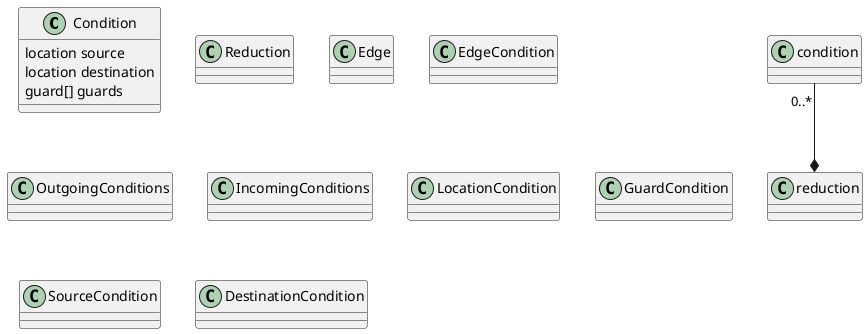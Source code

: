 @startuml model

class Condition
{
    location source 
    location destination
    guard[] guards
}
class Reduction
{

}
class Edge 
{

}
class EdgeCondition
class OutgoingConditions
{

}
class IncomingConditions
{

}
class LocationCondition
{

}
class GuardCondition
{

}
Class SourceCondition
{

}
Class DestinationCondition
{
    
}
condition "0..*" --* reduction

@enduml